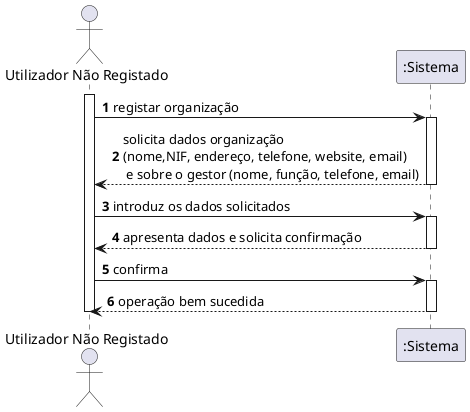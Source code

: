 @startuml

autonumber
actor "Utilizador Não Registado" as UNR

activate UNR
UNR -> ":Sistema" : registar organização
activate ":Sistema"
":Sistema" --> UNR : solicita dados organização \n(nome,NIF, endereço, telefone, website, email)\n e sobre o gestor (nome, função, telefone, email)
deactivate ":Sistema"

UNR -> ":Sistema" : introduz os dados solicitados
activate ":Sistema"
":Sistema" --> UNR : apresenta dados e solicita confirmação
deactivate ":Sistema"

UNR -> ":Sistema" : confirma
activate ":Sistema"
":Sistema" --> UNR : operação bem sucedida
deactivate ":Sistema"

deactivate UNR

@enduml